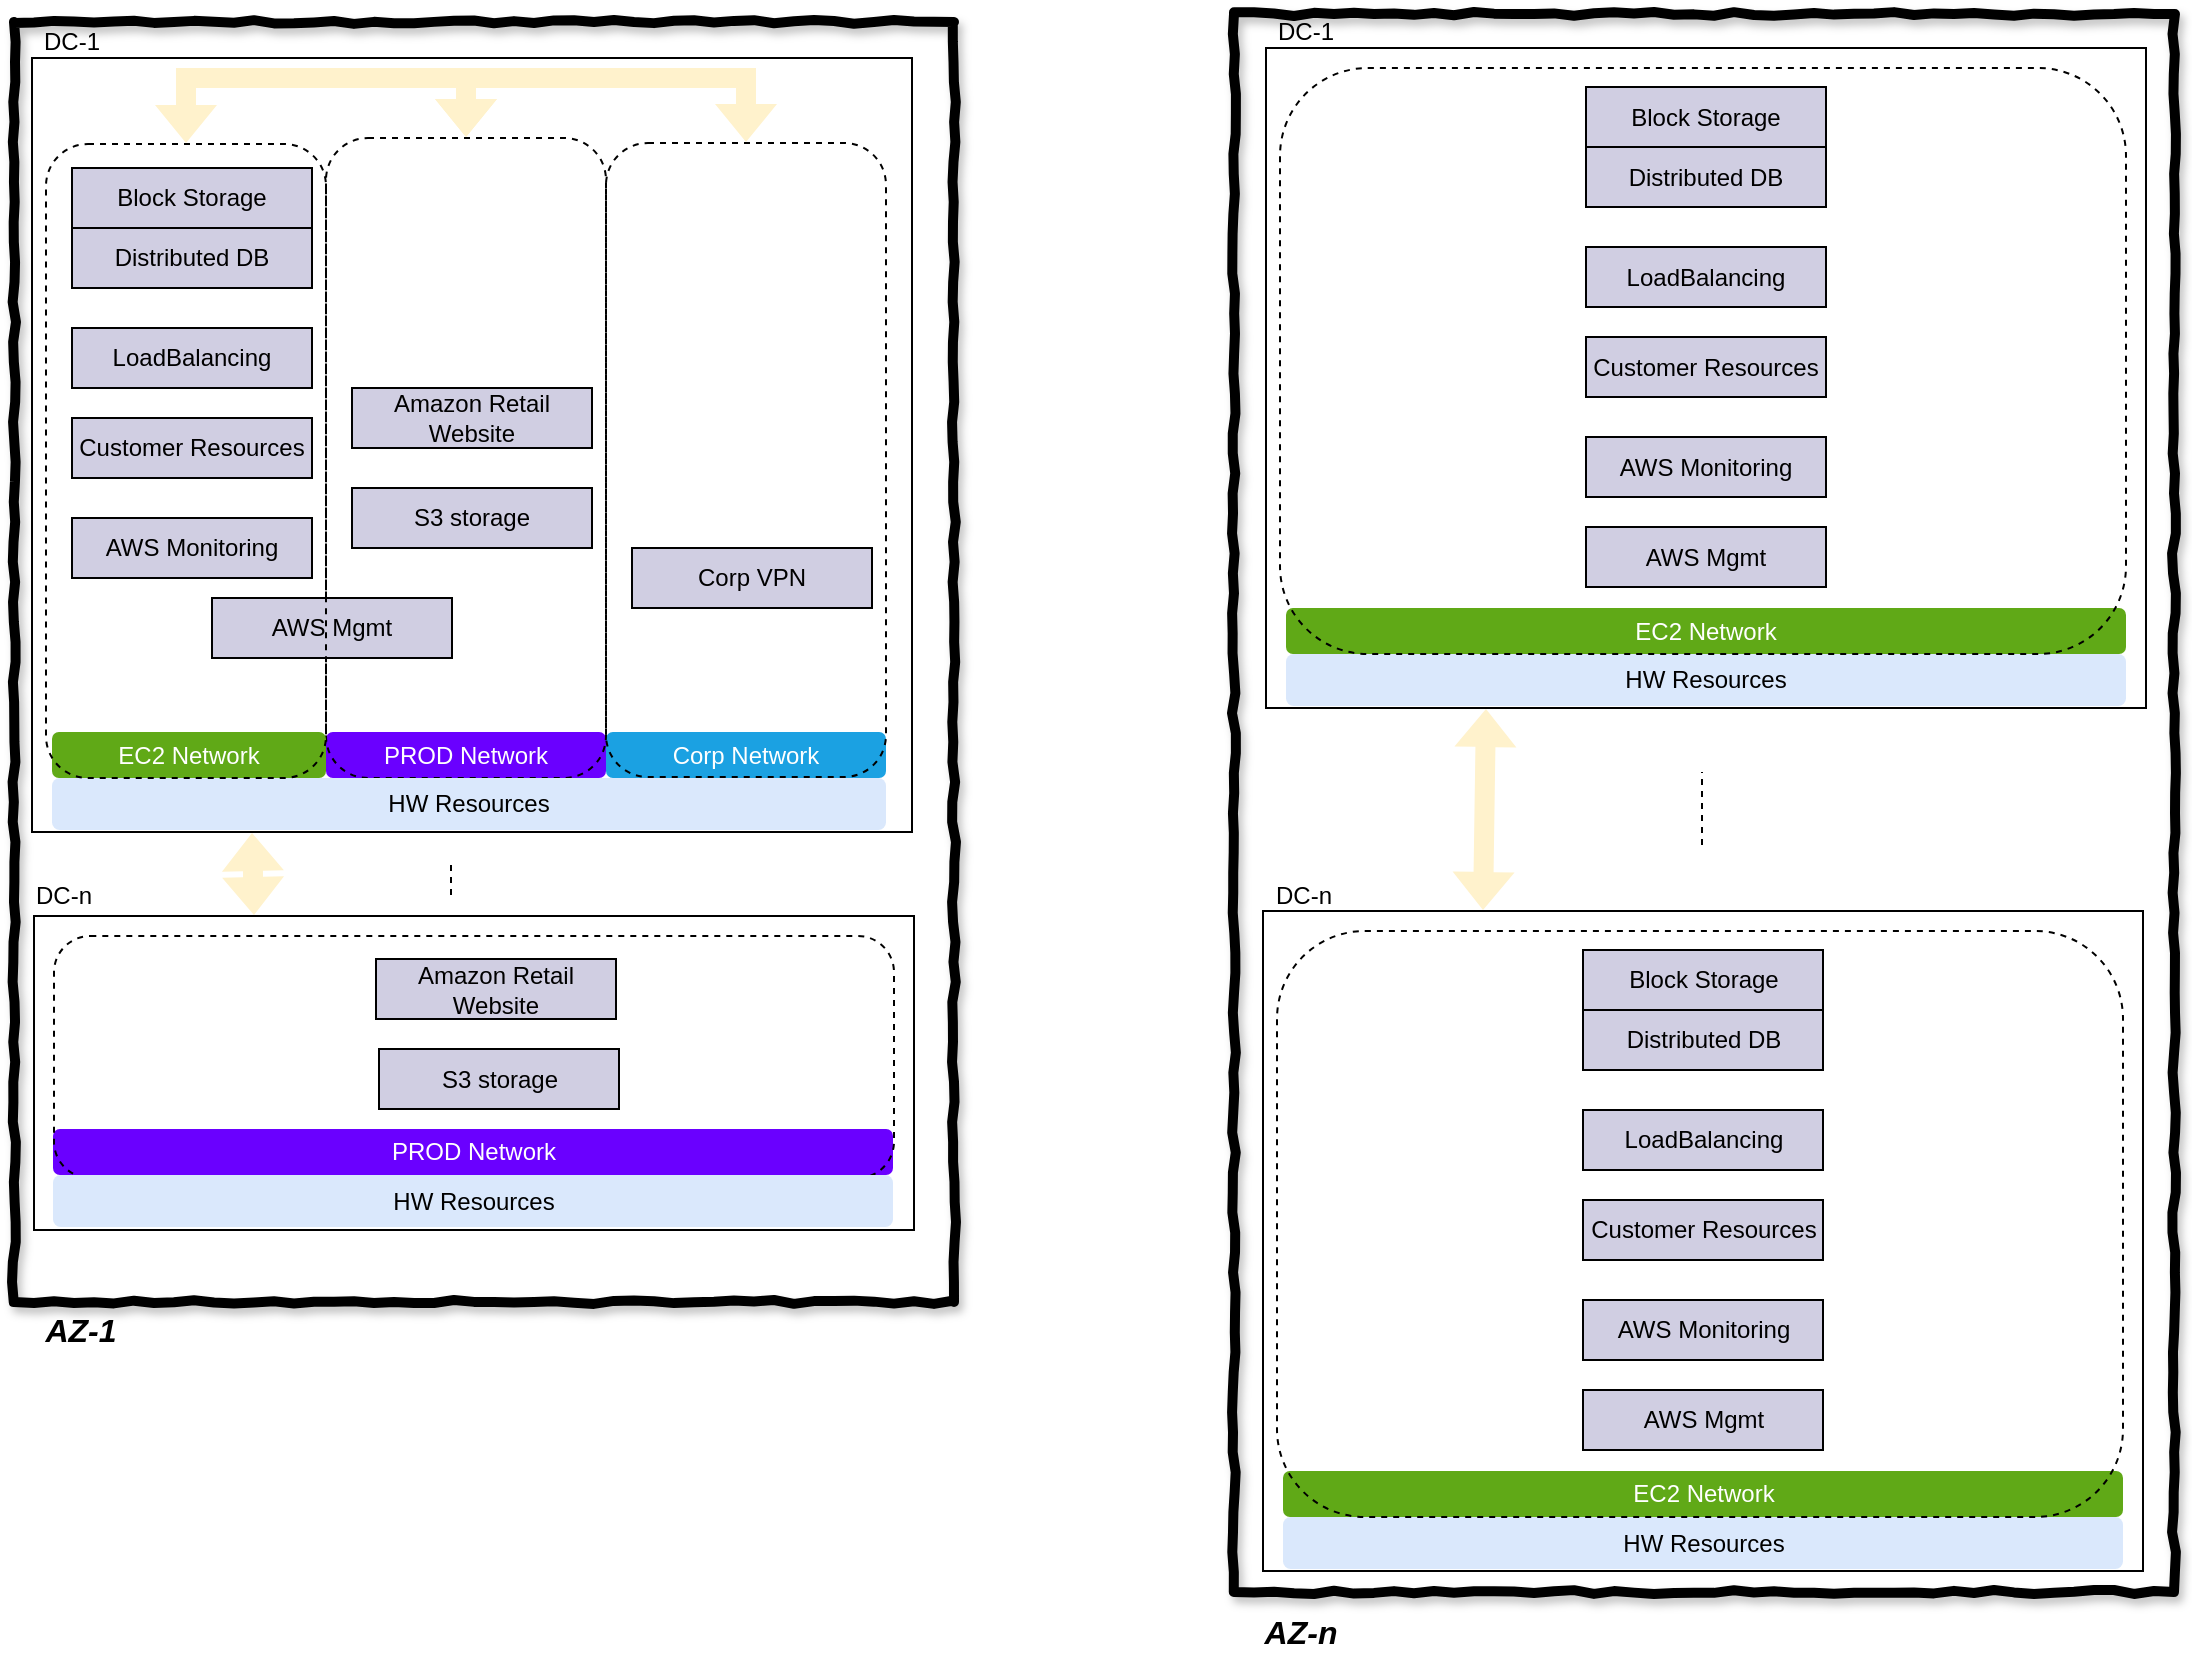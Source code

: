 <mxfile version="12.3.9" type="github" pages="1">
  <diagram id="BrcJUe6Ag9btfKnU2FFb" name="Page-1">
    <mxGraphModel dx="1986" dy="1148" grid="1" gridSize="10" guides="1" tooltips="1" connect="1" arrows="1" fold="1" page="1" pageScale="1" pageWidth="1100" pageHeight="850" math="0" shadow="0">
      <root>
        <mxCell id="0"/>
        <mxCell id="1" parent="0"/>
        <mxCell id="-3hfnBXEaGSKlQBkEWAT-114" value="" style="rounded=0;whiteSpace=wrap;html=1;fillColor=none;strokeWidth=5;shadow=1;glass=0;comic=1;" vertex="1" parent="1">
          <mxGeometry x="624" y="11" width="470" height="789" as="geometry"/>
        </mxCell>
        <mxCell id="-3hfnBXEaGSKlQBkEWAT-110" value="" style="rounded=0;whiteSpace=wrap;html=1;fillColor=none;strokeWidth=5;shadow=1;glass=0;comic=1;" vertex="1" parent="1">
          <mxGeometry x="14" y="15" width="470" height="640" as="geometry"/>
        </mxCell>
        <mxCell id="-3hfnBXEaGSKlQBkEWAT-56" value="" style="rounded=0;whiteSpace=wrap;html=1;strokeColor=#000000;fillColor=none;" vertex="1" parent="1">
          <mxGeometry x="24" y="462" width="440" height="157" as="geometry"/>
        </mxCell>
        <mxCell id="-3hfnBXEaGSKlQBkEWAT-76" value="" style="rounded=0;whiteSpace=wrap;html=1;strokeColor=#000000;fillColor=none;" vertex="1" parent="1">
          <mxGeometry x="640" y="28" width="440" height="330" as="geometry"/>
        </mxCell>
        <mxCell id="v2BMehigPBERCRcNiAkH-65" value="" style="endArrow=none;dashed=1;html=1;" parent="1" edge="1">
          <mxGeometry width="50" height="50" relative="1" as="geometry">
            <mxPoint x="232.5" y="451.5" as="sourcePoint"/>
            <mxPoint x="232.5" y="436" as="targetPoint"/>
            <Array as="points"/>
          </mxGeometry>
        </mxCell>
        <mxCell id="v2BMehigPBERCRcNiAkH-21" value="" style="rounded=0;whiteSpace=wrap;html=1;strokeColor=#000000;fillColor=none;" parent="1" vertex="1">
          <mxGeometry x="23" y="33" width="440" height="387" as="geometry"/>
        </mxCell>
        <mxCell id="v2BMehigPBERCRcNiAkH-2" value="PROD Network" style="rounded=1;whiteSpace=wrap;html=1;fillColor=#6a00ff;strokeColor=none;fontColor=#ffffff;" parent="1" vertex="1">
          <mxGeometry x="170" y="370" width="140" height="23" as="geometry"/>
        </mxCell>
        <mxCell id="v2BMehigPBERCRcNiAkH-3" value="Corp Network" style="rounded=1;whiteSpace=wrap;html=1;fillColor=#1ba1e2;strokeColor=none;fontColor=#ffffff;" parent="1" vertex="1">
          <mxGeometry x="310" y="370" width="140" height="23" as="geometry"/>
        </mxCell>
        <mxCell id="v2BMehigPBERCRcNiAkH-5" value="" style="rounded=1;whiteSpace=wrap;html=1;fillColor=none;strokeColor=#000000;fontColor=#ffffff;dashed=1;" parent="1" vertex="1">
          <mxGeometry x="170" y="73" width="140" height="320" as="geometry"/>
        </mxCell>
        <mxCell id="v2BMehigPBERCRcNiAkH-6" value="" style="rounded=1;whiteSpace=wrap;html=1;fillColor=none;strokeColor=#000000;fontColor=#ffffff;dashed=1;" parent="1" vertex="1">
          <mxGeometry x="310" y="75.5" width="140" height="317" as="geometry"/>
        </mxCell>
        <mxCell id="v2BMehigPBERCRcNiAkH-10" style="edgeStyle=orthogonalEdgeStyle;rounded=0;orthogonalLoop=1;jettySize=auto;html=1;exitX=0.5;exitY=0;exitDx=0;exitDy=0;entryX=0.5;entryY=0;entryDx=0;entryDy=0;shape=flexArrow;startArrow=block;fillColor=#fff2cc;strokeColor=none;" parent="1" source="v2BMehigPBERCRcNiAkH-4" target="v2BMehigPBERCRcNiAkH-5" edge="1">
          <mxGeometry relative="1" as="geometry">
            <Array as="points">
              <mxPoint x="103" y="43"/>
              <mxPoint x="243" y="43"/>
            </Array>
          </mxGeometry>
        </mxCell>
        <mxCell id="v2BMehigPBERCRcNiAkH-7" value="AWS Mgmt" style="rounded=0;whiteSpace=wrap;html=1;strokeColor=#000000;fillColor=#d0cee2;" parent="1" vertex="1">
          <mxGeometry x="113" y="303" width="120" height="30" as="geometry"/>
        </mxCell>
        <mxCell id="v2BMehigPBERCRcNiAkH-11" style="edgeStyle=orthogonalEdgeStyle;rounded=0;orthogonalLoop=1;jettySize=auto;html=1;entryX=0.5;entryY=0;entryDx=0;entryDy=0;shape=flexArrow;startArrow=block;fillColor=#fff2cc;strokeColor=none;exitX=0.5;exitY=0;exitDx=0;exitDy=0;" parent="1" source="v2BMehigPBERCRcNiAkH-5" target="v2BMehigPBERCRcNiAkH-6" edge="1">
          <mxGeometry relative="1" as="geometry">
            <mxPoint x="243" y="103" as="sourcePoint"/>
            <mxPoint x="383.143" y="113" as="targetPoint"/>
            <Array as="points">
              <mxPoint x="243" y="43"/>
              <mxPoint x="383" y="43"/>
            </Array>
          </mxGeometry>
        </mxCell>
        <mxCell id="v2BMehigPBERCRcNiAkH-12" value="AWS Monitoring" style="rounded=0;whiteSpace=wrap;html=1;strokeColor=#000000;fillColor=#d0cee2;" parent="1" vertex="1">
          <mxGeometry x="43" y="263" width="120" height="30" as="geometry"/>
        </mxCell>
        <mxCell id="v2BMehigPBERCRcNiAkH-13" value="Customer Resources" style="rounded=0;whiteSpace=wrap;html=1;strokeColor=#000000;fillColor=#d0cee2;" parent="1" vertex="1">
          <mxGeometry x="43" y="213" width="120" height="30" as="geometry"/>
        </mxCell>
        <mxCell id="v2BMehigPBERCRcNiAkH-14" value="S3 storage" style="rounded=0;whiteSpace=wrap;html=1;strokeColor=#000000;fillColor=#d0cee2;" parent="1" vertex="1">
          <mxGeometry x="183" y="248" width="120" height="30" as="geometry"/>
        </mxCell>
        <mxCell id="v2BMehigPBERCRcNiAkH-15" value="Distributed DB" style="rounded=0;whiteSpace=wrap;html=1;strokeColor=#000000;fillColor=#d0cee2;" parent="1" vertex="1">
          <mxGeometry x="43" y="118" width="120" height="30" as="geometry"/>
        </mxCell>
        <mxCell id="v2BMehigPBERCRcNiAkH-16" value="Amazon Retail Website" style="rounded=0;whiteSpace=wrap;html=1;strokeColor=#000000;fillColor=#d0cee2;" parent="1" vertex="1">
          <mxGeometry x="183" y="198" width="120" height="30" as="geometry"/>
        </mxCell>
        <mxCell id="v2BMehigPBERCRcNiAkH-17" value="Corp VPN" style="rounded=0;whiteSpace=wrap;html=1;strokeColor=#000000;fillColor=#d0cee2;" parent="1" vertex="1">
          <mxGeometry x="323" y="278" width="120" height="30" as="geometry"/>
        </mxCell>
        <mxCell id="v2BMehigPBERCRcNiAkH-19" value="LoadBalancing" style="rounded=0;whiteSpace=wrap;html=1;strokeColor=#000000;fillColor=#d0cee2;" parent="1" vertex="1">
          <mxGeometry x="43" y="168" width="120" height="30" as="geometry"/>
        </mxCell>
        <mxCell id="v2BMehigPBERCRcNiAkH-20" value="Block Storage" style="rounded=0;whiteSpace=wrap;html=1;strokeColor=#000000;fillColor=#d0cee2;" parent="1" vertex="1">
          <mxGeometry x="43" y="88" width="120" height="30" as="geometry"/>
        </mxCell>
        <mxCell id="v2BMehigPBERCRcNiAkH-22" value="DC-1" style="text;html=1;strokeColor=none;fillColor=none;align=center;verticalAlign=middle;whiteSpace=wrap;rounded=0;" parent="1" vertex="1">
          <mxGeometry x="23" y="15" width="40" height="20" as="geometry"/>
        </mxCell>
        <mxCell id="v2BMehigPBERCRcNiAkH-86" style="rounded=0;orthogonalLoop=1;jettySize=auto;html=1;entryX=0.25;entryY=1;entryDx=0;entryDy=0;shape=flexArrow;startArrow=block;fillColor=#fff2cc;strokeColor=none;exitX=0.25;exitY=0;exitDx=0;exitDy=0;" parent="1" source="-3hfnBXEaGSKlQBkEWAT-56" target="v2BMehigPBERCRcNiAkH-21" edge="1">
          <mxGeometry relative="1" as="geometry">
            <mxPoint x="133" y="470" as="sourcePoint"/>
            <mxPoint x="876" y="588" as="targetPoint"/>
          </mxGeometry>
        </mxCell>
        <mxCell id="-3hfnBXEaGSKlQBkEWAT-45" value="HW Resources" style="rounded=1;whiteSpace=wrap;html=1;fillColor=#dae8fc;strokeColor=none;" vertex="1" parent="1">
          <mxGeometry x="33" y="393" width="417" height="26" as="geometry"/>
        </mxCell>
        <mxCell id="-3hfnBXEaGSKlQBkEWAT-54" value="EC2 Network" style="rounded=1;whiteSpace=wrap;html=1;fillColor=#60a917;strokeColor=none;fontColor=#ffffff;" vertex="1" parent="1">
          <mxGeometry x="33" y="370" width="137" height="23" as="geometry"/>
        </mxCell>
        <mxCell id="v2BMehigPBERCRcNiAkH-4" value="" style="rounded=1;whiteSpace=wrap;html=1;fillColor=none;strokeColor=#000000;fontColor=#ffffff;dashed=1;" parent="1" vertex="1">
          <mxGeometry x="30" y="76" width="140" height="317" as="geometry"/>
        </mxCell>
        <mxCell id="-3hfnBXEaGSKlQBkEWAT-57" value="PROD Network" style="rounded=1;whiteSpace=wrap;html=1;fillColor=#6a00ff;strokeColor=none;fontColor=#ffffff;" vertex="1" parent="1">
          <mxGeometry x="33.5" y="568.5" width="420" height="23" as="geometry"/>
        </mxCell>
        <mxCell id="-3hfnBXEaGSKlQBkEWAT-59" value="" style="rounded=1;whiteSpace=wrap;html=1;fillColor=none;strokeColor=#000000;fontColor=#ffffff;dashed=1;" vertex="1" parent="1">
          <mxGeometry x="34" y="472" width="420" height="121" as="geometry"/>
        </mxCell>
        <mxCell id="-3hfnBXEaGSKlQBkEWAT-66" value="S3 storage" style="rounded=0;whiteSpace=wrap;html=1;strokeColor=#000000;fillColor=#d0cee2;" vertex="1" parent="1">
          <mxGeometry x="196.5" y="528.5" width="120" height="30" as="geometry"/>
        </mxCell>
        <mxCell id="-3hfnBXEaGSKlQBkEWAT-68" value="Amazon Retail Website" style="rounded=0;whiteSpace=wrap;html=1;strokeColor=#000000;fillColor=#d0cee2;" vertex="1" parent="1">
          <mxGeometry x="195" y="483.5" width="120" height="30" as="geometry"/>
        </mxCell>
        <mxCell id="-3hfnBXEaGSKlQBkEWAT-72" value="DC-n" style="text;html=1;strokeColor=none;fillColor=none;align=center;verticalAlign=middle;whiteSpace=wrap;rounded=0;" vertex="1" parent="1">
          <mxGeometry x="18.5" y="441.5" width="40" height="20" as="geometry"/>
        </mxCell>
        <mxCell id="-3hfnBXEaGSKlQBkEWAT-73" value="HW Resources" style="rounded=1;whiteSpace=wrap;html=1;fillColor=#dae8fc;strokeColor=none;" vertex="1" parent="1">
          <mxGeometry x="33.5" y="591.5" width="420" height="26" as="geometry"/>
        </mxCell>
        <mxCell id="-3hfnBXEaGSKlQBkEWAT-82" value="AWS Mgmt" style="rounded=0;whiteSpace=wrap;html=1;strokeColor=#000000;fillColor=#d0cee2;" vertex="1" parent="1">
          <mxGeometry x="800" y="267.5" width="120" height="30" as="geometry"/>
        </mxCell>
        <mxCell id="-3hfnBXEaGSKlQBkEWAT-84" value="AWS Monitoring" style="rounded=0;whiteSpace=wrap;html=1;strokeColor=#000000;fillColor=#d0cee2;" vertex="1" parent="1">
          <mxGeometry x="800" y="222.5" width="120" height="30" as="geometry"/>
        </mxCell>
        <mxCell id="-3hfnBXEaGSKlQBkEWAT-85" value="Customer Resources" style="rounded=0;whiteSpace=wrap;html=1;strokeColor=#000000;fillColor=#d0cee2;" vertex="1" parent="1">
          <mxGeometry x="800" y="172.5" width="120" height="30" as="geometry"/>
        </mxCell>
        <mxCell id="-3hfnBXEaGSKlQBkEWAT-87" value="Distributed DB" style="rounded=0;whiteSpace=wrap;html=1;strokeColor=#000000;fillColor=#d0cee2;" vertex="1" parent="1">
          <mxGeometry x="800" y="77.5" width="120" height="30" as="geometry"/>
        </mxCell>
        <mxCell id="-3hfnBXEaGSKlQBkEWAT-90" value="LoadBalancing" style="rounded=0;whiteSpace=wrap;html=1;strokeColor=#000000;fillColor=#d0cee2;" vertex="1" parent="1">
          <mxGeometry x="800" y="127.5" width="120" height="30" as="geometry"/>
        </mxCell>
        <mxCell id="-3hfnBXEaGSKlQBkEWAT-91" value="Block Storage" style="rounded=0;whiteSpace=wrap;html=1;strokeColor=#000000;fillColor=#d0cee2;" vertex="1" parent="1">
          <mxGeometry x="800" y="47.5" width="120" height="30" as="geometry"/>
        </mxCell>
        <mxCell id="-3hfnBXEaGSKlQBkEWAT-92" value="DC-1" style="text;html=1;strokeColor=none;fillColor=none;align=center;verticalAlign=middle;whiteSpace=wrap;rounded=0;" vertex="1" parent="1">
          <mxGeometry x="640" y="10" width="40" height="20" as="geometry"/>
        </mxCell>
        <mxCell id="-3hfnBXEaGSKlQBkEWAT-93" value="HW Resources" style="rounded=1;whiteSpace=wrap;html=1;fillColor=#dae8fc;strokeColor=none;" vertex="1" parent="1">
          <mxGeometry x="650" y="331" width="420" height="26" as="geometry"/>
        </mxCell>
        <mxCell id="-3hfnBXEaGSKlQBkEWAT-94" value="EC2 Network" style="rounded=1;whiteSpace=wrap;html=1;fillColor=#60a917;strokeColor=none;fontColor=#ffffff;" vertex="1" parent="1">
          <mxGeometry x="650" y="308" width="420" height="23" as="geometry"/>
        </mxCell>
        <mxCell id="-3hfnBXEaGSKlQBkEWAT-97" value="" style="rounded=0;whiteSpace=wrap;html=1;strokeColor=#000000;fillColor=none;" vertex="1" parent="1">
          <mxGeometry x="638.5" y="459.5" width="440" height="330" as="geometry"/>
        </mxCell>
        <mxCell id="-3hfnBXEaGSKlQBkEWAT-99" value="AWS Mgmt" style="rounded=0;whiteSpace=wrap;html=1;strokeColor=#000000;fillColor=#d0cee2;" vertex="1" parent="1">
          <mxGeometry x="798.5" y="699" width="120" height="30" as="geometry"/>
        </mxCell>
        <mxCell id="-3hfnBXEaGSKlQBkEWAT-100" value="AWS Monitoring" style="rounded=0;whiteSpace=wrap;html=1;strokeColor=#000000;fillColor=#d0cee2;" vertex="1" parent="1">
          <mxGeometry x="798.5" y="654" width="120" height="30" as="geometry"/>
        </mxCell>
        <mxCell id="-3hfnBXEaGSKlQBkEWAT-101" value="Customer Resources" style="rounded=0;whiteSpace=wrap;html=1;strokeColor=#000000;fillColor=#d0cee2;" vertex="1" parent="1">
          <mxGeometry x="798.5" y="604" width="120" height="30" as="geometry"/>
        </mxCell>
        <mxCell id="-3hfnBXEaGSKlQBkEWAT-102" value="Distributed DB" style="rounded=0;whiteSpace=wrap;html=1;strokeColor=#000000;fillColor=#d0cee2;" vertex="1" parent="1">
          <mxGeometry x="798.5" y="509" width="120" height="30" as="geometry"/>
        </mxCell>
        <mxCell id="-3hfnBXEaGSKlQBkEWAT-103" value="LoadBalancing" style="rounded=0;whiteSpace=wrap;html=1;strokeColor=#000000;fillColor=#d0cee2;" vertex="1" parent="1">
          <mxGeometry x="798.5" y="559" width="120" height="30" as="geometry"/>
        </mxCell>
        <mxCell id="-3hfnBXEaGSKlQBkEWAT-104" value="Block Storage" style="rounded=0;whiteSpace=wrap;html=1;strokeColor=#000000;fillColor=#d0cee2;" vertex="1" parent="1">
          <mxGeometry x="798.5" y="479" width="120" height="30" as="geometry"/>
        </mxCell>
        <mxCell id="-3hfnBXEaGSKlQBkEWAT-105" value="DC-n" style="text;html=1;strokeColor=none;fillColor=none;align=center;verticalAlign=middle;whiteSpace=wrap;rounded=0;" vertex="1" parent="1">
          <mxGeometry x="638.5" y="441.5" width="40" height="20" as="geometry"/>
        </mxCell>
        <mxCell id="-3hfnBXEaGSKlQBkEWAT-106" value="HW Resources" style="rounded=1;whiteSpace=wrap;html=1;fillColor=#dae8fc;strokeColor=none;" vertex="1" parent="1">
          <mxGeometry x="648.5" y="762.5" width="420" height="26" as="geometry"/>
        </mxCell>
        <mxCell id="-3hfnBXEaGSKlQBkEWAT-107" value="EC2 Network" style="rounded=1;whiteSpace=wrap;html=1;fillColor=#60a917;strokeColor=none;fontColor=#ffffff;" vertex="1" parent="1">
          <mxGeometry x="648.5" y="739.5" width="420" height="23" as="geometry"/>
        </mxCell>
        <mxCell id="-3hfnBXEaGSKlQBkEWAT-108" value="" style="endArrow=none;dashed=1;html=1;" edge="1" parent="1">
          <mxGeometry width="50" height="50" relative="1" as="geometry">
            <mxPoint x="858" y="426.5" as="sourcePoint"/>
            <mxPoint x="858" y="390" as="targetPoint"/>
            <Array as="points"/>
          </mxGeometry>
        </mxCell>
        <mxCell id="-3hfnBXEaGSKlQBkEWAT-109" style="rounded=0;orthogonalLoop=1;jettySize=auto;html=1;entryX=0.25;entryY=1;entryDx=0;entryDy=0;shape=flexArrow;startArrow=block;fillColor=#fff2cc;strokeColor=none;exitX=0.25;exitY=0;exitDx=0;exitDy=0;" edge="1" parent="1" source="-3hfnBXEaGSKlQBkEWAT-97" target="-3hfnBXEaGSKlQBkEWAT-76">
          <mxGeometry relative="1" as="geometry">
            <mxPoint x="760.5" y="434" as="sourcePoint"/>
            <mxPoint x="760" y="392.5" as="targetPoint"/>
          </mxGeometry>
        </mxCell>
        <mxCell id="-3hfnBXEaGSKlQBkEWAT-111" value="&lt;b&gt;&lt;font style=&quot;font-size: 16px&quot;&gt;&lt;i&gt;AZ-1&lt;/i&gt;&lt;/font&gt;&lt;/b&gt;" style="text;html=1;strokeColor=none;fillColor=none;align=center;verticalAlign=middle;whiteSpace=wrap;rounded=0;shadow=1;glass=0;comic=1;" vertex="1" parent="1">
          <mxGeometry x="14" y="659" width="67" height="20" as="geometry"/>
        </mxCell>
        <mxCell id="-3hfnBXEaGSKlQBkEWAT-95" value="" style="rounded=1;whiteSpace=wrap;html=1;fillColor=none;strokeColor=#000000;fontColor=#ffffff;dashed=1;" vertex="1" parent="1">
          <mxGeometry x="647" y="38" width="423" height="293" as="geometry"/>
        </mxCell>
        <mxCell id="-3hfnBXEaGSKlQBkEWAT-98" value="" style="rounded=1;whiteSpace=wrap;html=1;fillColor=none;strokeColor=#000000;fontColor=#ffffff;dashed=1;" vertex="1" parent="1">
          <mxGeometry x="645.5" y="469.5" width="423" height="293" as="geometry"/>
        </mxCell>
        <mxCell id="-3hfnBXEaGSKlQBkEWAT-115" value="&lt;b&gt;&lt;font style=&quot;font-size: 16px&quot;&gt;&lt;i&gt;AZ-n&lt;/i&gt;&lt;/font&gt;&lt;/b&gt;" style="text;html=1;strokeColor=none;fillColor=none;align=center;verticalAlign=middle;whiteSpace=wrap;rounded=0;shadow=1;glass=0;comic=1;" vertex="1" parent="1">
          <mxGeometry x="624" y="810" width="67" height="20" as="geometry"/>
        </mxCell>
      </root>
    </mxGraphModel>
  </diagram>
</mxfile>
